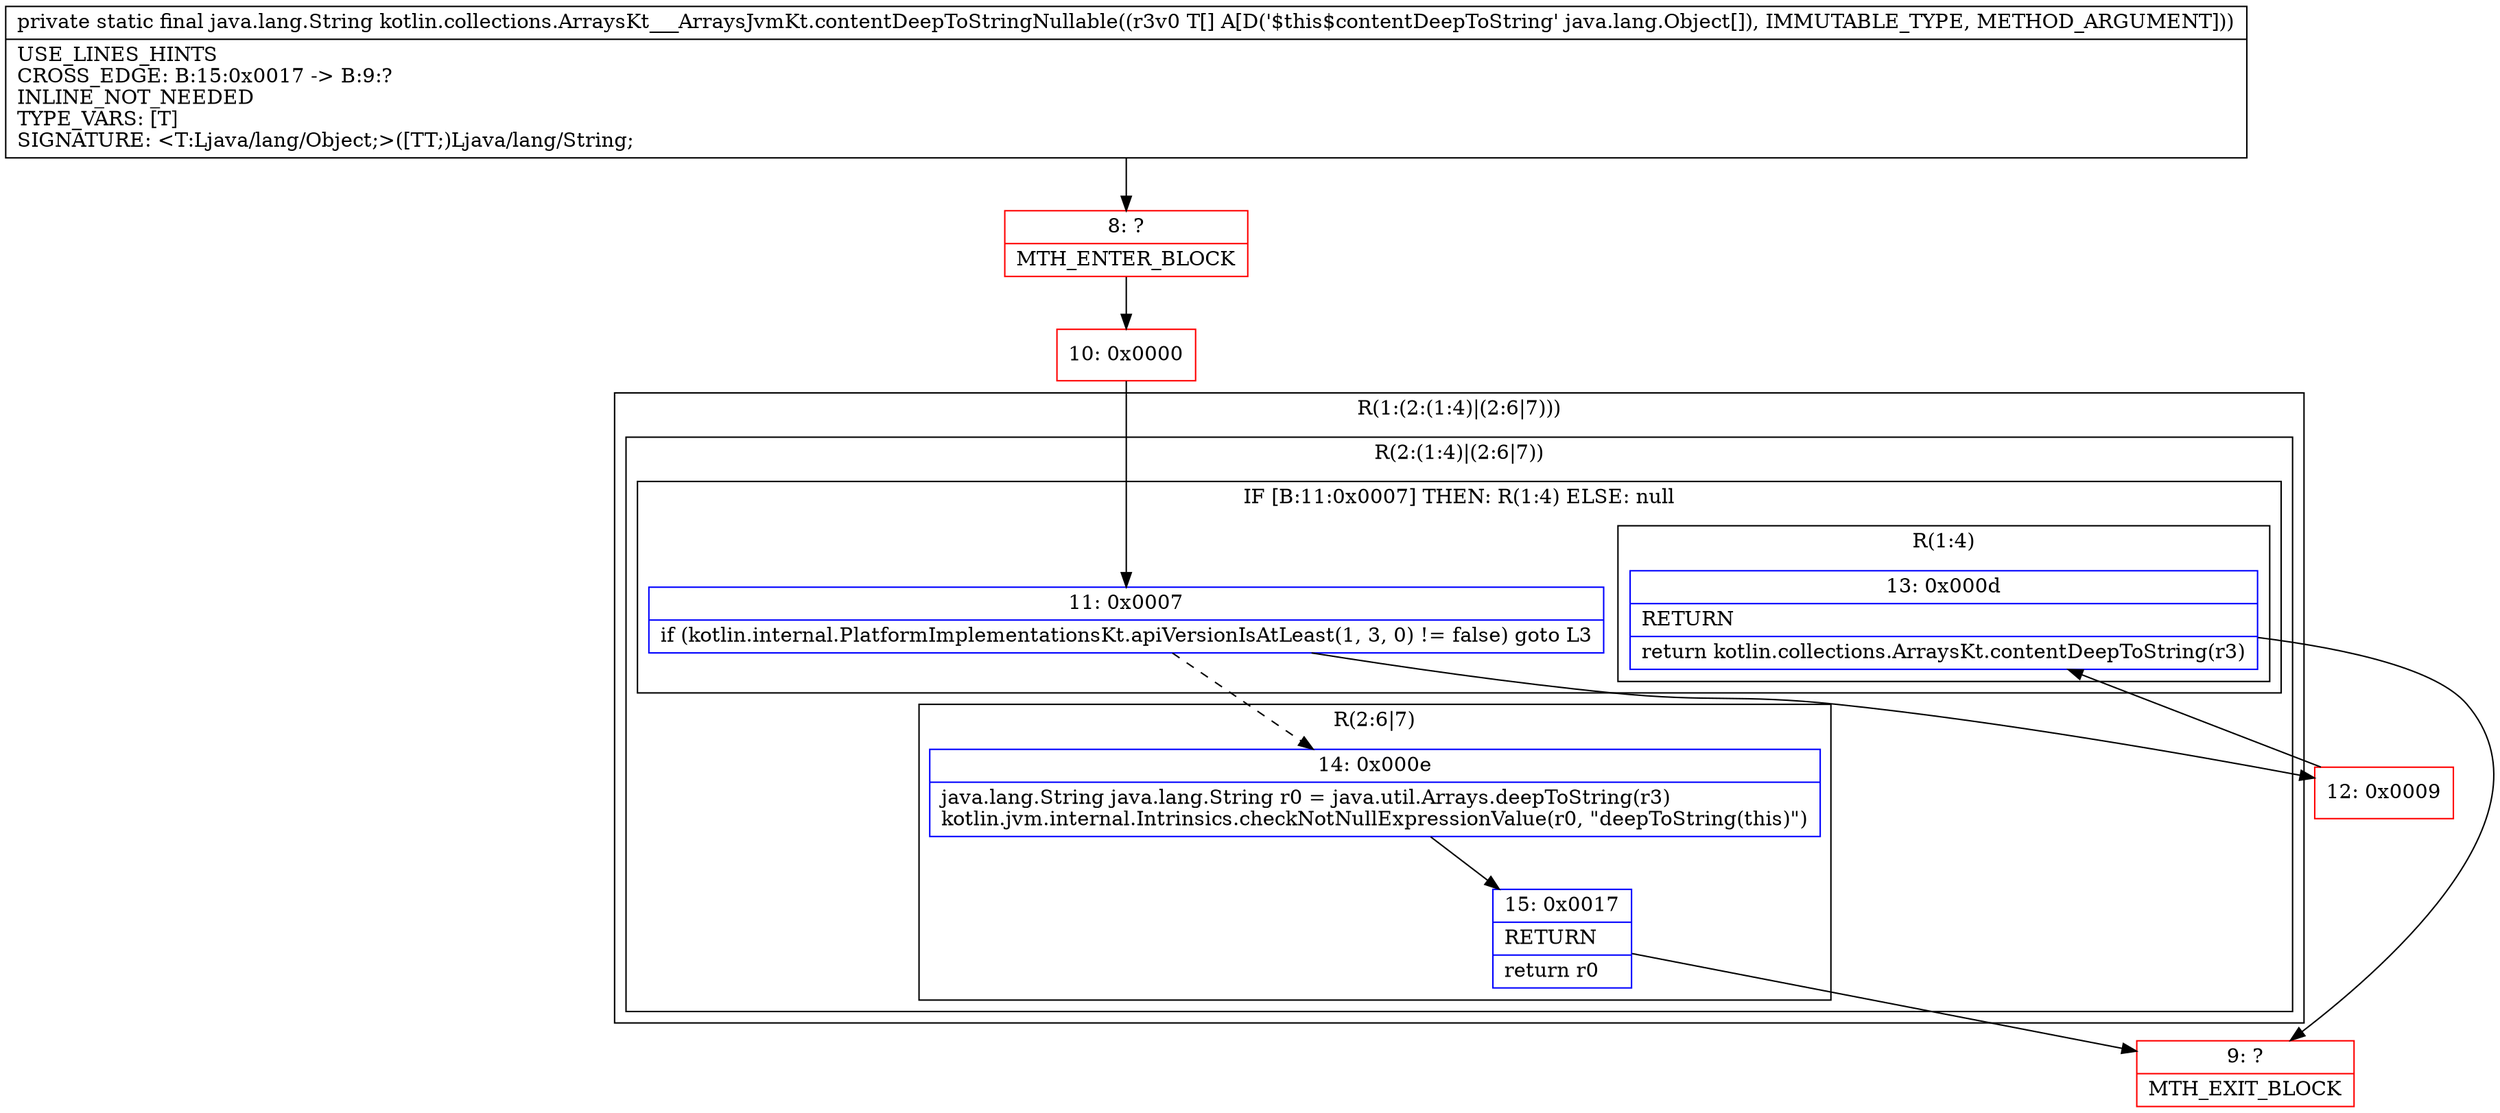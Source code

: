 digraph "CFG forkotlin.collections.ArraysKt___ArraysJvmKt.contentDeepToStringNullable([Ljava\/lang\/Object;)Ljava\/lang\/String;" {
subgraph cluster_Region_1496645060 {
label = "R(1:(2:(1:4)|(2:6|7)))";
node [shape=record,color=blue];
subgraph cluster_Region_1466762452 {
label = "R(2:(1:4)|(2:6|7))";
node [shape=record,color=blue];
subgraph cluster_IfRegion_33362263 {
label = "IF [B:11:0x0007] THEN: R(1:4) ELSE: null";
node [shape=record,color=blue];
Node_11 [shape=record,label="{11\:\ 0x0007|if (kotlin.internal.PlatformImplementationsKt.apiVersionIsAtLeast(1, 3, 0) != false) goto L3\l}"];
subgraph cluster_Region_1101236277 {
label = "R(1:4)";
node [shape=record,color=blue];
Node_13 [shape=record,label="{13\:\ 0x000d|RETURN\l|return kotlin.collections.ArraysKt.contentDeepToString(r3)\l}"];
}
}
subgraph cluster_Region_1245730707 {
label = "R(2:6|7)";
node [shape=record,color=blue];
Node_14 [shape=record,label="{14\:\ 0x000e|java.lang.String java.lang.String r0 = java.util.Arrays.deepToString(r3)\lkotlin.jvm.internal.Intrinsics.checkNotNullExpressionValue(r0, \"deepToString(this)\")\l}"];
Node_15 [shape=record,label="{15\:\ 0x0017|RETURN\l|return r0\l}"];
}
}
}
Node_8 [shape=record,color=red,label="{8\:\ ?|MTH_ENTER_BLOCK\l}"];
Node_10 [shape=record,color=red,label="{10\:\ 0x0000}"];
Node_12 [shape=record,color=red,label="{12\:\ 0x0009}"];
Node_9 [shape=record,color=red,label="{9\:\ ?|MTH_EXIT_BLOCK\l}"];
MethodNode[shape=record,label="{private static final java.lang.String kotlin.collections.ArraysKt___ArraysJvmKt.contentDeepToStringNullable((r3v0 T[] A[D('$this$contentDeepToString' java.lang.Object[]), IMMUTABLE_TYPE, METHOD_ARGUMENT]))  | USE_LINES_HINTS\lCROSS_EDGE: B:15:0x0017 \-\> B:9:?\lINLINE_NOT_NEEDED\lTYPE_VARS: [T]\lSIGNATURE: \<T:Ljava\/lang\/Object;\>([TT;)Ljava\/lang\/String;\l}"];
MethodNode -> Node_8;Node_11 -> Node_12;
Node_11 -> Node_14[style=dashed];
Node_13 -> Node_9;
Node_14 -> Node_15;
Node_15 -> Node_9;
Node_8 -> Node_10;
Node_10 -> Node_11;
Node_12 -> Node_13;
}

